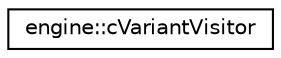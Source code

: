 digraph G
{
  edge [fontname="Helvetica",fontsize="10",labelfontname="Helvetica",labelfontsize="10"];
  node [fontname="Helvetica",fontsize="10",shape=record];
  rankdir="LR";
  Node1 [label="engine::cVariantVisitor",height=0.2,width=0.4,color="black", fillcolor="white", style="filled",URL="$classengine_1_1cVariantVisitor.html"];
}
